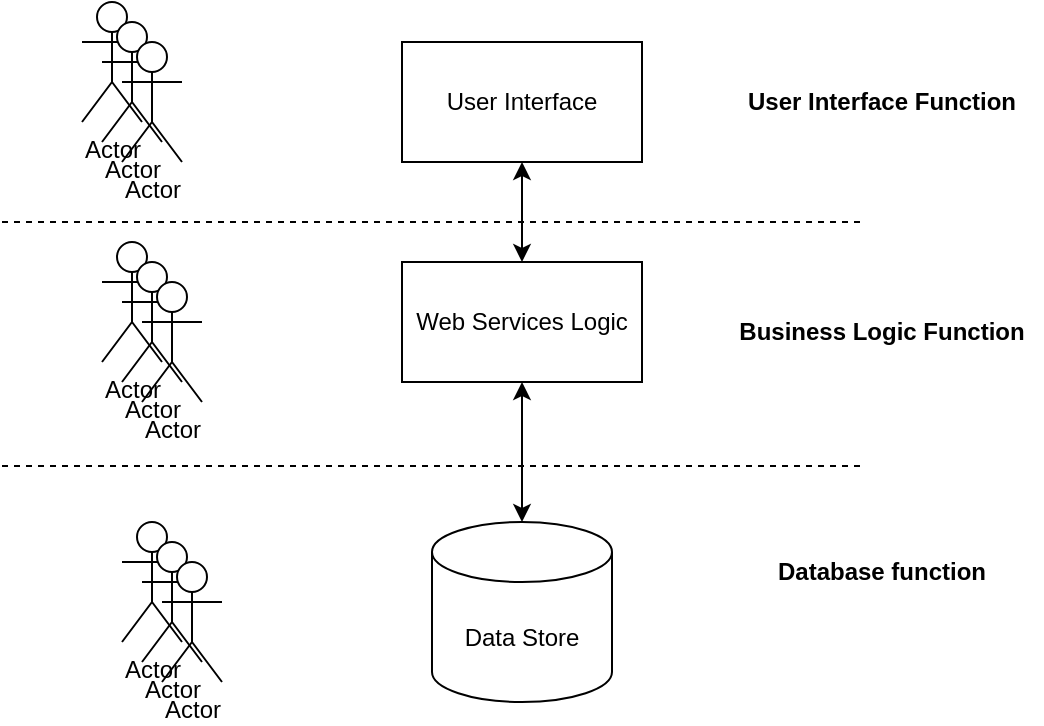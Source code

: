 <mxfile version="15.7.3" type="device"><diagram id="-YmcYfKjE4so00xXz0Md" name="Page-1"><mxGraphModel dx="1368" dy="878" grid="1" gridSize="10" guides="1" tooltips="1" connect="1" arrows="1" fold="1" page="1" pageScale="1" pageWidth="413" pageHeight="583" math="0" shadow="0"><root><mxCell id="0"/><mxCell id="1" parent="0"/><mxCell id="1MFf-uZ948GxsXSP1nPK-1" value="User Interface" style="rounded=0;whiteSpace=wrap;html=1;" vertex="1" parent="1"><mxGeometry x="240" y="70" width="120" height="60" as="geometry"/></mxCell><mxCell id="1MFf-uZ948GxsXSP1nPK-2" style="edgeStyle=orthogonalEdgeStyle;rounded=0;orthogonalLoop=1;jettySize=auto;html=1;exitX=0.5;exitY=0;exitDx=0;exitDy=0;entryX=0.5;entryY=1;entryDx=0;entryDy=0;startArrow=classic;startFill=1;" edge="1" parent="1" source="1MFf-uZ948GxsXSP1nPK-3" target="1MFf-uZ948GxsXSP1nPK-1"><mxGeometry relative="1" as="geometry"/></mxCell><mxCell id="1MFf-uZ948GxsXSP1nPK-3" value="Web Services Logic" style="rounded=0;whiteSpace=wrap;html=1;" vertex="1" parent="1"><mxGeometry x="240" y="180" width="120" height="60" as="geometry"/></mxCell><mxCell id="1MFf-uZ948GxsXSP1nPK-4" style="edgeStyle=orthogonalEdgeStyle;rounded=0;orthogonalLoop=1;jettySize=auto;html=1;entryX=0.5;entryY=1;entryDx=0;entryDy=0;startArrow=classic;startFill=1;" edge="1" parent="1" source="1MFf-uZ948GxsXSP1nPK-5" target="1MFf-uZ948GxsXSP1nPK-3"><mxGeometry relative="1" as="geometry"/></mxCell><mxCell id="1MFf-uZ948GxsXSP1nPK-5" value="Data Store" style="shape=cylinder3;whiteSpace=wrap;html=1;boundedLbl=1;backgroundOutline=1;size=15;" vertex="1" parent="1"><mxGeometry x="255" y="310" width="90" height="90" as="geometry"/></mxCell><mxCell id="1MFf-uZ948GxsXSP1nPK-6" value="" style="endArrow=none;dashed=1;html=1;rounded=0;" edge="1" parent="1"><mxGeometry width="50" height="50" relative="1" as="geometry"><mxPoint x="40" y="160" as="sourcePoint"/><mxPoint x="470" y="160" as="targetPoint"/></mxGeometry></mxCell><mxCell id="1MFf-uZ948GxsXSP1nPK-7" value="" style="endArrow=none;dashed=1;html=1;rounded=0;" edge="1" parent="1"><mxGeometry width="50" height="50" relative="1" as="geometry"><mxPoint x="40" y="282" as="sourcePoint"/><mxPoint x="470" y="282" as="targetPoint"/></mxGeometry></mxCell><mxCell id="1MFf-uZ948GxsXSP1nPK-8" value="Actor" style="shape=umlActor;verticalLabelPosition=bottom;verticalAlign=top;html=1;outlineConnect=0;" vertex="1" parent="1"><mxGeometry x="100" y="310" width="30" height="60" as="geometry"/></mxCell><mxCell id="1MFf-uZ948GxsXSP1nPK-13" value="Actor" style="shape=umlActor;verticalLabelPosition=bottom;verticalAlign=top;html=1;outlineConnect=0;" vertex="1" parent="1"><mxGeometry x="110" y="320" width="30" height="60" as="geometry"/></mxCell><mxCell id="1MFf-uZ948GxsXSP1nPK-14" value="Actor" style="shape=umlActor;verticalLabelPosition=bottom;verticalAlign=top;html=1;outlineConnect=0;" vertex="1" parent="1"><mxGeometry x="120" y="330" width="30" height="60" as="geometry"/></mxCell><mxCell id="1MFf-uZ948GxsXSP1nPK-18" value="Actor" style="shape=umlActor;verticalLabelPosition=bottom;verticalAlign=top;html=1;outlineConnect=0;" vertex="1" parent="1"><mxGeometry x="90" y="170" width="30" height="60" as="geometry"/></mxCell><mxCell id="1MFf-uZ948GxsXSP1nPK-19" value="Actor" style="shape=umlActor;verticalLabelPosition=bottom;verticalAlign=top;html=1;outlineConnect=0;" vertex="1" parent="1"><mxGeometry x="100" y="180" width="30" height="60" as="geometry"/></mxCell><mxCell id="1MFf-uZ948GxsXSP1nPK-20" value="Actor" style="shape=umlActor;verticalLabelPosition=bottom;verticalAlign=top;html=1;outlineConnect=0;" vertex="1" parent="1"><mxGeometry x="110" y="190" width="30" height="60" as="geometry"/></mxCell><mxCell id="1MFf-uZ948GxsXSP1nPK-21" value="Actor" style="shape=umlActor;verticalLabelPosition=bottom;verticalAlign=top;html=1;outlineConnect=0;" vertex="1" parent="1"><mxGeometry x="80" y="50" width="30" height="60" as="geometry"/></mxCell><mxCell id="1MFf-uZ948GxsXSP1nPK-22" value="Actor" style="shape=umlActor;verticalLabelPosition=bottom;verticalAlign=top;html=1;outlineConnect=0;" vertex="1" parent="1"><mxGeometry x="90" y="60" width="30" height="60" as="geometry"/></mxCell><mxCell id="1MFf-uZ948GxsXSP1nPK-23" value="Actor" style="shape=umlActor;verticalLabelPosition=bottom;verticalAlign=top;html=1;outlineConnect=0;" vertex="1" parent="1"><mxGeometry x="100" y="70" width="30" height="60" as="geometry"/></mxCell><mxCell id="1MFf-uZ948GxsXSP1nPK-24" value="&lt;b&gt;User Interface Function&lt;/b&gt;" style="text;html=1;strokeColor=none;fillColor=none;align=center;verticalAlign=middle;whiteSpace=wrap;rounded=0;" vertex="1" parent="1"><mxGeometry x="400" y="85" width="160" height="30" as="geometry"/></mxCell><mxCell id="1MFf-uZ948GxsXSP1nPK-25" value="&lt;b&gt;Business Logic Function&lt;/b&gt;" style="text;html=1;strokeColor=none;fillColor=none;align=center;verticalAlign=middle;whiteSpace=wrap;rounded=0;" vertex="1" parent="1"><mxGeometry x="400" y="200" width="160" height="30" as="geometry"/></mxCell><mxCell id="1MFf-uZ948GxsXSP1nPK-26" value="&lt;b&gt;Database function&lt;/b&gt;" style="text;html=1;strokeColor=none;fillColor=none;align=center;verticalAlign=middle;whiteSpace=wrap;rounded=0;" vertex="1" parent="1"><mxGeometry x="400" y="320" width="160" height="30" as="geometry"/></mxCell></root></mxGraphModel></diagram></mxfile>